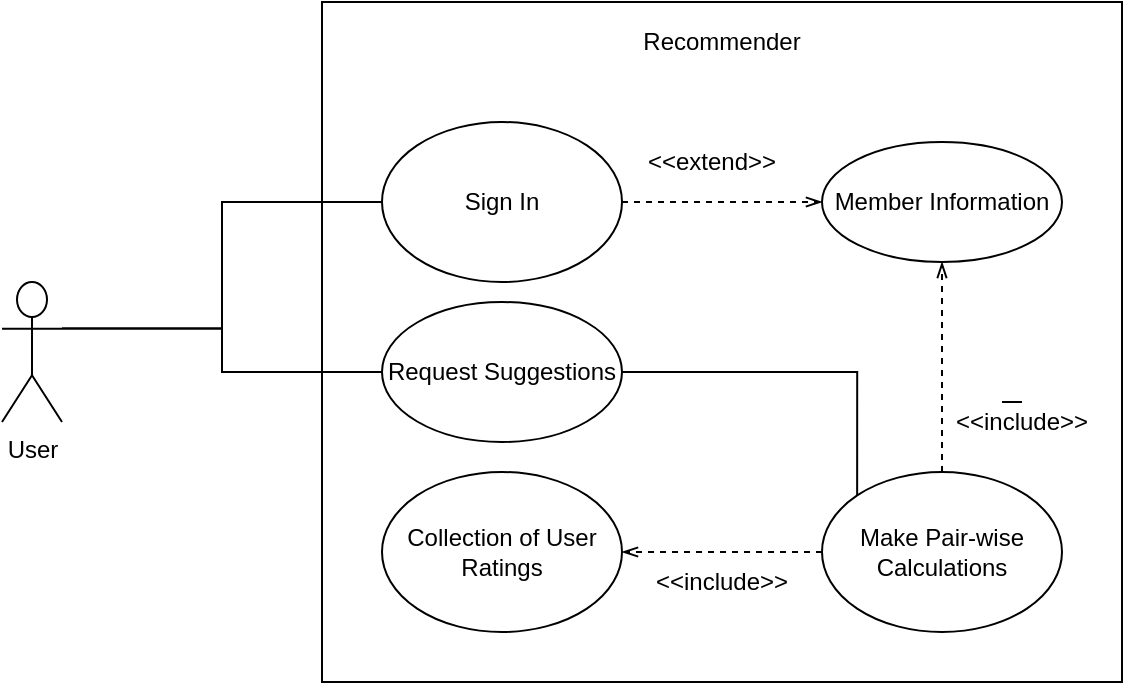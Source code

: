 <mxfile version="14.5.1" type="device"><diagram id="oBY01hFh_Y0si0MF_18P" name="Page-1"><mxGraphModel dx="1086" dy="806" grid="1" gridSize="10" guides="1" tooltips="1" connect="1" arrows="1" fold="1" page="1" pageScale="1" pageWidth="850" pageHeight="1100" math="0" shadow="0"><root><mxCell id="0"/><mxCell id="1" parent="0"/><mxCell id="F0FWTcqqP-ZbduMktQLS-1" value="" style="rounded=0;whiteSpace=wrap;html=1;" parent="1" vertex="1"><mxGeometry x="250" y="60" width="400" height="340" as="geometry"/></mxCell><mxCell id="F0FWTcqqP-ZbduMktQLS-7" style="edgeStyle=orthogonalEdgeStyle;rounded=0;orthogonalLoop=1;jettySize=auto;html=1;exitX=1;exitY=0.333;exitDx=0;exitDy=0;exitPerimeter=0;entryX=0;entryY=0.5;entryDx=0;entryDy=0;endArrow=none;endFill=0;" parent="1" source="F0FWTcqqP-ZbduMktQLS-2" target="F0FWTcqqP-ZbduMktQLS-6" edge="1"><mxGeometry relative="1" as="geometry"/></mxCell><mxCell id="F0FWTcqqP-ZbduMktQLS-30" style="edgeStyle=orthogonalEdgeStyle;rounded=0;orthogonalLoop=1;jettySize=auto;html=1;exitX=1;exitY=0.333;exitDx=0;exitDy=0;exitPerimeter=0;entryX=0;entryY=0.5;entryDx=0;entryDy=0;startArrow=none;startFill=0;endArrow=none;endFill=0;" parent="1" source="F0FWTcqqP-ZbduMktQLS-2" target="F0FWTcqqP-ZbduMktQLS-29" edge="1"><mxGeometry relative="1" as="geometry"/></mxCell><mxCell id="F0FWTcqqP-ZbduMktQLS-2" value="User" style="shape=umlActor;verticalLabelPosition=bottom;verticalAlign=top;html=1;outlineConnect=0;" parent="1" vertex="1"><mxGeometry x="90" y="200" width="30" height="70" as="geometry"/></mxCell><mxCell id="rufVpMG73e4COFRSlI0V-1" style="edgeStyle=orthogonalEdgeStyle;rounded=0;orthogonalLoop=1;jettySize=auto;html=1;exitX=1;exitY=0.5;exitDx=0;exitDy=0;entryX=0;entryY=0;entryDx=0;entryDy=0;endArrow=none;endFill=0;" edge="1" parent="1" source="F0FWTcqqP-ZbduMktQLS-6" target="F0FWTcqqP-ZbduMktQLS-13"><mxGeometry relative="1" as="geometry"/></mxCell><mxCell id="F0FWTcqqP-ZbduMktQLS-6" value="Request Suggestions" style="ellipse;whiteSpace=wrap;html=1;" parent="1" vertex="1"><mxGeometry x="280" y="210" width="120" height="70" as="geometry"/></mxCell><mxCell id="F0FWTcqqP-ZbduMktQLS-8" value="Member Information" style="ellipse;whiteSpace=wrap;html=1;" parent="1" vertex="1"><mxGeometry x="500" y="130" width="120" height="60" as="geometry"/></mxCell><mxCell id="F0FWTcqqP-ZbduMktQLS-16" style="edgeStyle=orthogonalEdgeStyle;rounded=0;orthogonalLoop=1;jettySize=auto;html=1;exitX=0;exitY=0.5;exitDx=0;exitDy=0;entryX=1;entryY=0.5;entryDx=0;entryDy=0;endArrow=openThin;endFill=0;startArrow=none;startFill=0;dashed=1;" parent="1" source="F0FWTcqqP-ZbduMktQLS-13" target="F0FWTcqqP-ZbduMktQLS-15" edge="1"><mxGeometry relative="1" as="geometry"/></mxCell><mxCell id="F0FWTcqqP-ZbduMktQLS-37" style="edgeStyle=orthogonalEdgeStyle;rounded=0;orthogonalLoop=1;jettySize=auto;html=1;exitX=0.5;exitY=0;exitDx=0;exitDy=0;dashed=1;startArrow=none;startFill=0;endArrow=openThin;endFill=0;" parent="1" source="F0FWTcqqP-ZbduMktQLS-13" target="F0FWTcqqP-ZbduMktQLS-8" edge="1"><mxGeometry relative="1" as="geometry"/></mxCell><mxCell id="F0FWTcqqP-ZbduMktQLS-13" value="Make Pair-wise Calculations" style="ellipse;whiteSpace=wrap;html=1;" parent="1" vertex="1"><mxGeometry x="500" y="295" width="120" height="80" as="geometry"/></mxCell><mxCell id="F0FWTcqqP-ZbduMktQLS-15" value="Collection of User Ratings" style="ellipse;whiteSpace=wrap;html=1;" parent="1" vertex="1"><mxGeometry x="280" y="295" width="120" height="80" as="geometry"/></mxCell><mxCell id="F0FWTcqqP-ZbduMktQLS-20" value="&amp;lt;&amp;lt;include&amp;gt;&amp;gt;" style="text;html=1;strokeColor=none;fillColor=none;align=center;verticalAlign=middle;whiteSpace=wrap;rounded=0;" parent="1" vertex="1"><mxGeometry x="430" y="340" width="40" height="20" as="geometry"/></mxCell><mxCell id="F0FWTcqqP-ZbduMktQLS-23" value="&amp;lt;&amp;lt;include&amp;gt;&amp;gt;" style="text;html=1;strokeColor=none;fillColor=none;align=center;verticalAlign=middle;whiteSpace=wrap;rounded=0;" parent="1" vertex="1"><mxGeometry x="580" y="260" width="40" height="20" as="geometry"/></mxCell><mxCell id="F0FWTcqqP-ZbduMktQLS-25" style="edgeStyle=orthogonalEdgeStyle;rounded=0;orthogonalLoop=1;jettySize=auto;html=1;exitX=0.5;exitY=1;exitDx=0;exitDy=0;" parent="1" edge="1"><mxGeometry relative="1" as="geometry"><mxPoint x="600" y="330" as="sourcePoint"/><mxPoint x="600" y="330" as="targetPoint"/></mxGeometry></mxCell><mxCell id="F0FWTcqqP-ZbduMktQLS-33" style="edgeStyle=orthogonalEdgeStyle;rounded=0;orthogonalLoop=1;jettySize=auto;html=1;exitX=1;exitY=0.5;exitDx=0;exitDy=0;entryX=0;entryY=0.5;entryDx=0;entryDy=0;startArrow=none;startFill=0;endArrow=openThin;endFill=0;dashed=1;" parent="1" source="F0FWTcqqP-ZbduMktQLS-29" target="F0FWTcqqP-ZbduMktQLS-8" edge="1"><mxGeometry relative="1" as="geometry"><Array as="points"><mxPoint x="460" y="160"/><mxPoint x="460" y="160"/></Array></mxGeometry></mxCell><mxCell id="F0FWTcqqP-ZbduMktQLS-29" value="Sign In" style="ellipse;whiteSpace=wrap;html=1;" parent="1" vertex="1"><mxGeometry x="280" y="120" width="120" height="80" as="geometry"/></mxCell><mxCell id="F0FWTcqqP-ZbduMktQLS-31" style="edgeStyle=orthogonalEdgeStyle;rounded=0;orthogonalLoop=1;jettySize=auto;html=1;exitX=0.5;exitY=1;exitDx=0;exitDy=0;startArrow=none;startFill=0;endArrow=none;endFill=0;" parent="1" source="F0FWTcqqP-ZbduMktQLS-23" target="F0FWTcqqP-ZbduMktQLS-23" edge="1"><mxGeometry relative="1" as="geometry"/></mxCell><mxCell id="F0FWTcqqP-ZbduMktQLS-32" style="edgeStyle=orthogonalEdgeStyle;rounded=0;orthogonalLoop=1;jettySize=auto;html=1;exitX=0.5;exitY=0;exitDx=0;exitDy=0;entryX=0.25;entryY=0;entryDx=0;entryDy=0;startArrow=none;startFill=0;endArrow=none;endFill=0;" parent="1" source="F0FWTcqqP-ZbduMktQLS-23" target="F0FWTcqqP-ZbduMktQLS-23" edge="1"><mxGeometry relative="1" as="geometry"/></mxCell><mxCell id="F0FWTcqqP-ZbduMktQLS-36" value="&amp;lt;&amp;lt;extend&amp;gt;&amp;gt;" style="text;html=1;strokeColor=none;fillColor=none;align=center;verticalAlign=middle;whiteSpace=wrap;rounded=0;" parent="1" vertex="1"><mxGeometry x="425" y="130" width="40" height="20" as="geometry"/></mxCell><mxCell id="rufVpMG73e4COFRSlI0V-2" value="Recommender" style="text;html=1;strokeColor=none;fillColor=none;align=center;verticalAlign=middle;whiteSpace=wrap;rounded=0;" vertex="1" parent="1"><mxGeometry x="430" y="70" width="40" height="20" as="geometry"/></mxCell></root></mxGraphModel></diagram></mxfile>